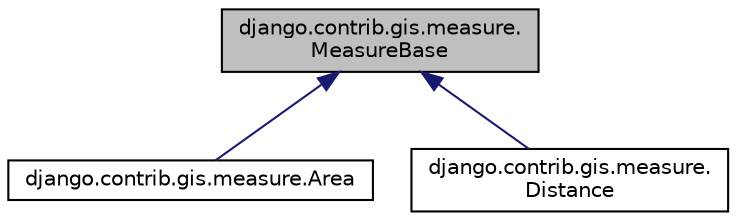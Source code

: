 digraph "django.contrib.gis.measure.MeasureBase"
{
 // LATEX_PDF_SIZE
  edge [fontname="Helvetica",fontsize="10",labelfontname="Helvetica",labelfontsize="10"];
  node [fontname="Helvetica",fontsize="10",shape=record];
  Node1 [label="django.contrib.gis.measure.\lMeasureBase",height=0.2,width=0.4,color="black", fillcolor="grey75", style="filled", fontcolor="black",tooltip=" "];
  Node1 -> Node2 [dir="back",color="midnightblue",fontsize="10",style="solid",fontname="Helvetica"];
  Node2 [label="django.contrib.gis.measure.Area",height=0.2,width=0.4,color="black", fillcolor="white", style="filled",URL="$d7/d61/classdjango_1_1contrib_1_1gis_1_1measure_1_1_area.html",tooltip=" "];
  Node1 -> Node3 [dir="back",color="midnightblue",fontsize="10",style="solid",fontname="Helvetica"];
  Node3 [label="django.contrib.gis.measure.\lDistance",height=0.2,width=0.4,color="black", fillcolor="white", style="filled",URL="$db/d01/classdjango_1_1contrib_1_1gis_1_1measure_1_1_distance.html",tooltip=" "];
}
